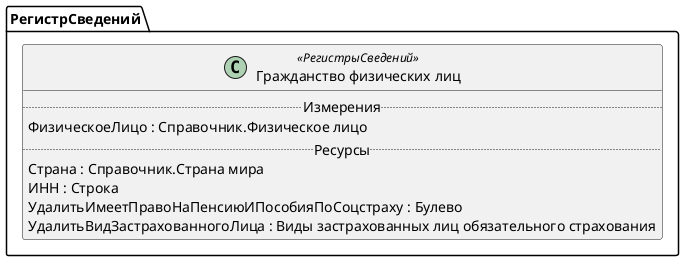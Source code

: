 ﻿@startuml ГражданствоФизическихЛиц
'!include templates.wsd
'..\include templates.wsd
class РегистрСведений.ГражданствоФизическихЛиц as "Гражданство физических лиц" <<РегистрыСведений>>
{
..Измерения..
ФизическоеЛицо : Справочник.Физическое лицо
..Ресурсы..
Страна : Справочник.Страна мира
ИНН : Строка
УдалитьИмеетПравоНаПенсиюИПособияПоСоцстраху : Булево
УдалитьВидЗастрахованногоЛица : Виды застрахованных лиц обязательного страхования
}
@enduml
